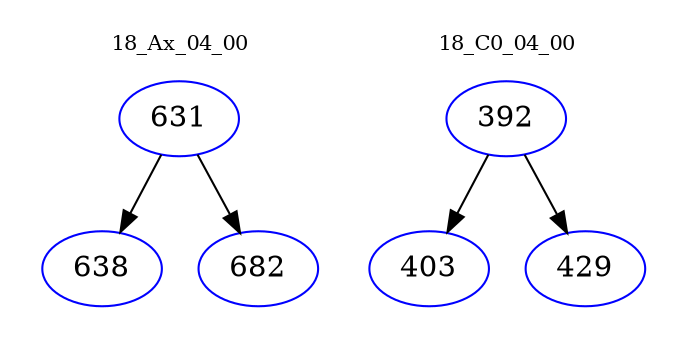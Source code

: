 digraph{
subgraph cluster_0 {
color = white
label = "18_Ax_04_00";
fontsize=10;
T0_631 [label="631", color="blue"]
T0_631 -> T0_638 [color="black"]
T0_638 [label="638", color="blue"]
T0_631 -> T0_682 [color="black"]
T0_682 [label="682", color="blue"]
}
subgraph cluster_1 {
color = white
label = "18_C0_04_00";
fontsize=10;
T1_392 [label="392", color="blue"]
T1_392 -> T1_403 [color="black"]
T1_403 [label="403", color="blue"]
T1_392 -> T1_429 [color="black"]
T1_429 [label="429", color="blue"]
}
}
